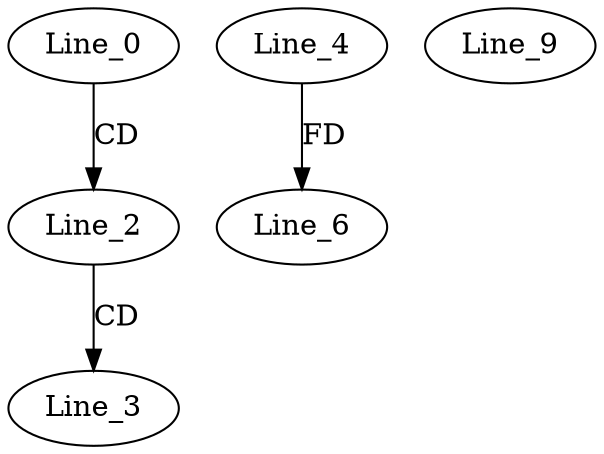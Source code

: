 digraph G {
  Line_0;
  Line_2;
  Line_3;
  Line_4;
  Line_6;
  Line_6;
  Line_9;
  Line_9;
  Line_0 -> Line_2 [ label="CD" ];
  Line_2 -> Line_3 [ label="CD" ];
  Line_4 -> Line_6 [ label="FD" ];
}
